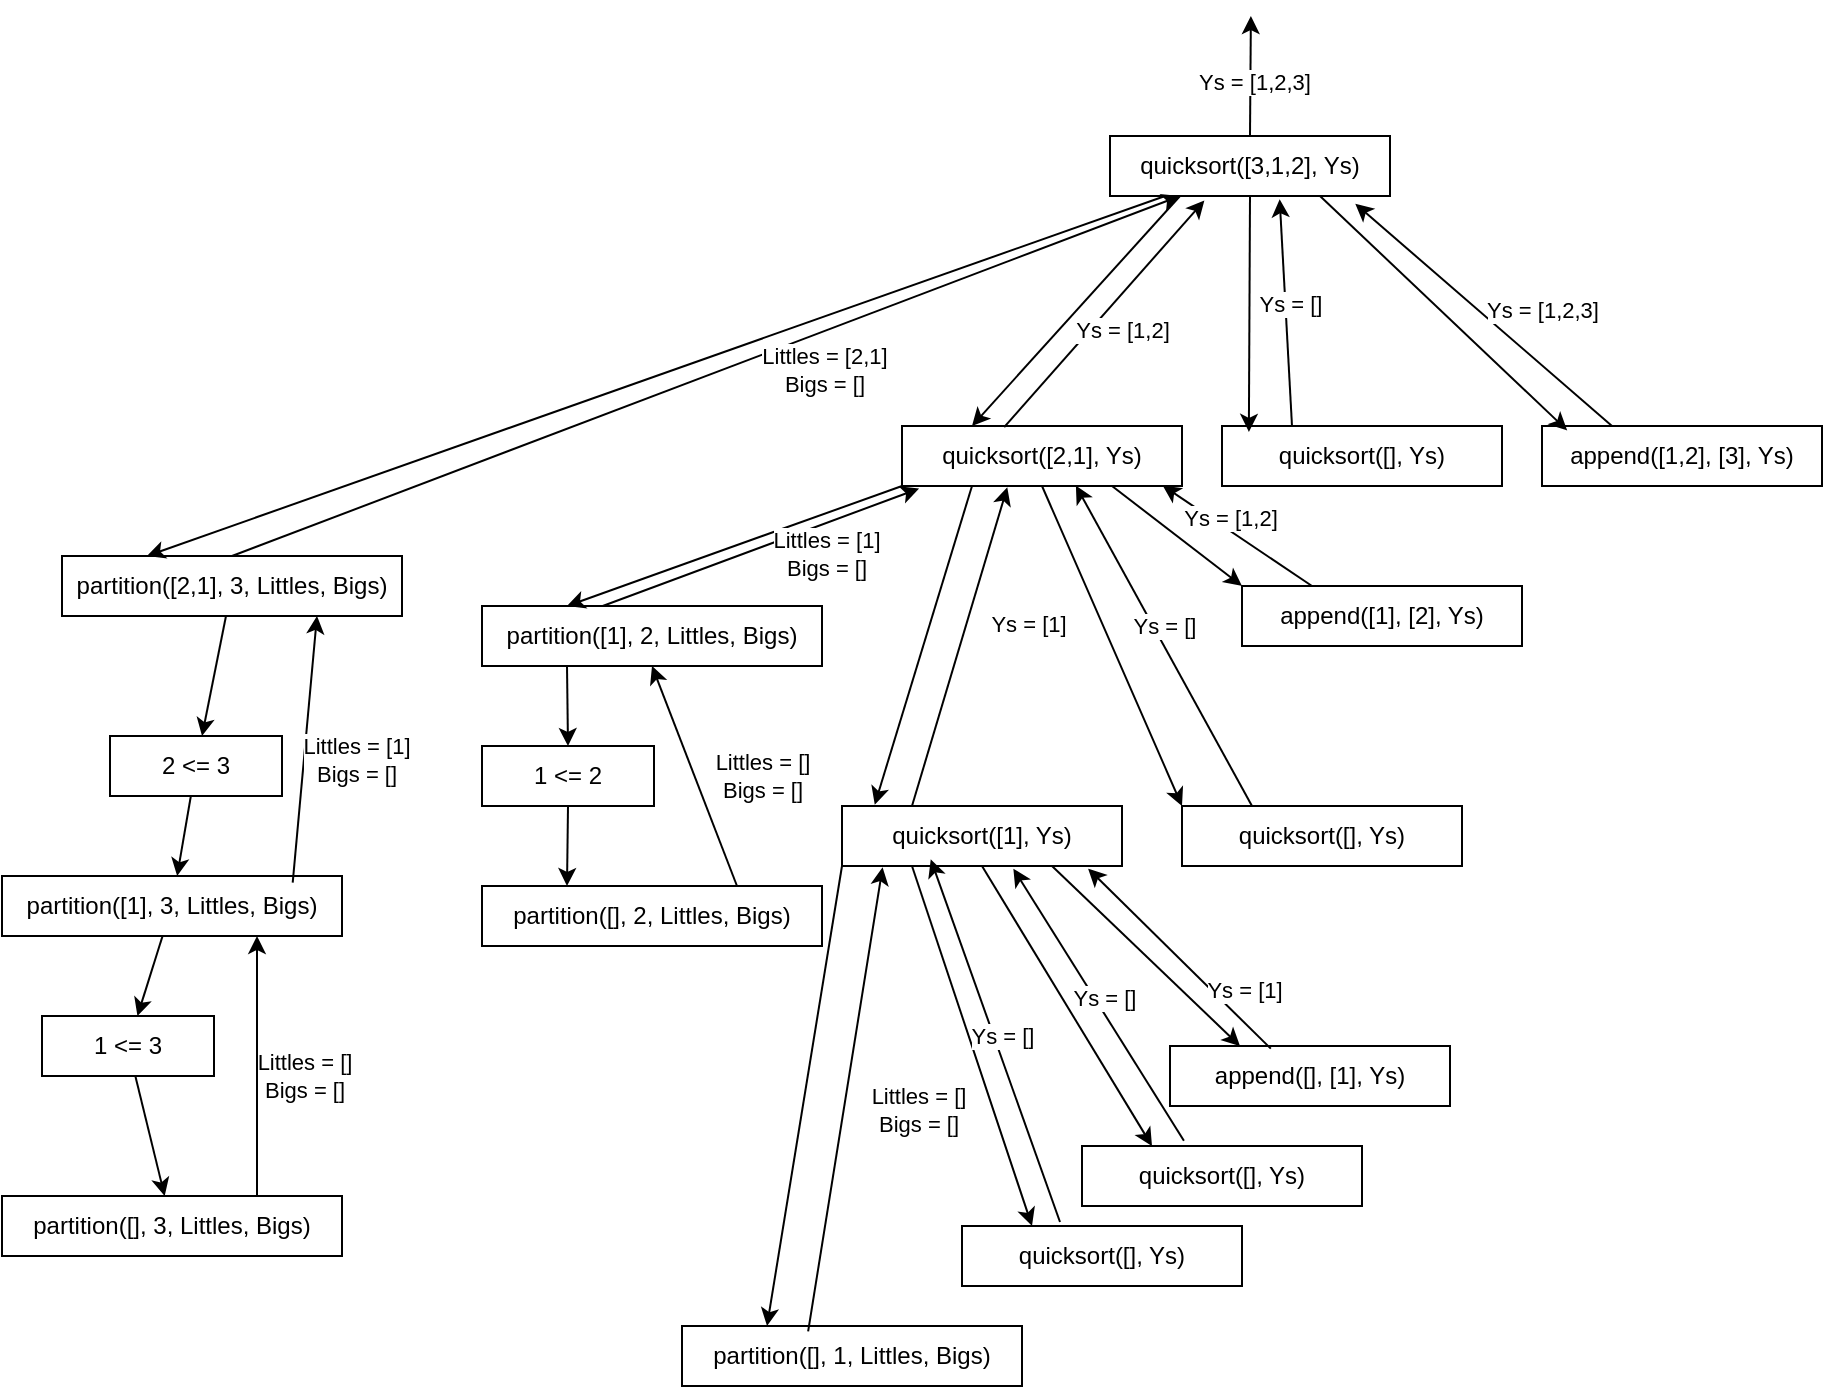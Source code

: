 <mxfile version="25.0.2">
  <diagram name="Страница — 1" id="icP3bFFncq4-kZFxCMhA">
    <mxGraphModel dx="1530" dy="568" grid="1" gridSize="10" guides="1" tooltips="1" connect="1" arrows="1" fold="1" page="1" pageScale="1" pageWidth="827" pageHeight="1169" math="0" shadow="0">
      <root>
        <mxCell id="0" />
        <mxCell id="1" parent="0" />
        <mxCell id="pPHuiZjJPR0p-3PpB9Uw-5" style="rounded=0;orthogonalLoop=1;jettySize=auto;html=1;entryX=0.25;entryY=0;entryDx=0;entryDy=0;" edge="1" parent="1" source="pPHuiZjJPR0p-3PpB9Uw-1" target="pPHuiZjJPR0p-3PpB9Uw-2">
          <mxGeometry relative="1" as="geometry" />
        </mxCell>
        <mxCell id="pPHuiZjJPR0p-3PpB9Uw-22" style="edgeStyle=none;shape=connector;rounded=0;orthogonalLoop=1;jettySize=auto;html=1;exitX=0.25;exitY=1;exitDx=0;exitDy=0;entryX=0.25;entryY=0;entryDx=0;entryDy=0;strokeColor=default;align=center;verticalAlign=middle;fontFamily=Helvetica;fontSize=11;fontColor=default;labelBackgroundColor=default;endArrow=classic;" edge="1" parent="1" source="pPHuiZjJPR0p-3PpB9Uw-1" target="pPHuiZjJPR0p-3PpB9Uw-21">
          <mxGeometry relative="1" as="geometry" />
        </mxCell>
        <mxCell id="pPHuiZjJPR0p-3PpB9Uw-74" style="edgeStyle=none;shape=connector;rounded=0;orthogonalLoop=1;jettySize=auto;html=1;exitX=0.5;exitY=0;exitDx=0;exitDy=0;strokeColor=default;align=center;verticalAlign=middle;fontFamily=Helvetica;fontSize=11;fontColor=default;labelBackgroundColor=default;endArrow=classic;" edge="1" parent="1" source="pPHuiZjJPR0p-3PpB9Uw-1">
          <mxGeometry relative="1" as="geometry">
            <mxPoint x="344.444" y="40" as="targetPoint" />
          </mxGeometry>
        </mxCell>
        <mxCell id="pPHuiZjJPR0p-3PpB9Uw-75" value="Ys = [1,2,3]" style="edgeLabel;html=1;align=center;verticalAlign=middle;resizable=0;points=[];fontFamily=Helvetica;fontSize=11;fontColor=default;labelBackgroundColor=default;" vertex="1" connectable="0" parent="pPHuiZjJPR0p-3PpB9Uw-74">
          <mxGeometry x="-0.079" y="-2" relative="1" as="geometry">
            <mxPoint as="offset" />
          </mxGeometry>
        </mxCell>
        <mxCell id="pPHuiZjJPR0p-3PpB9Uw-1" value="quicksort([3,1,2], Ys)" style="rounded=0;whiteSpace=wrap;html=1;fillColor=none;" vertex="1" parent="1">
          <mxGeometry x="274" y="100" width="140" height="30" as="geometry" />
        </mxCell>
        <mxCell id="pPHuiZjJPR0p-3PpB9Uw-7" style="edgeStyle=none;shape=connector;rounded=0;orthogonalLoop=1;jettySize=auto;html=1;strokeColor=default;align=center;verticalAlign=middle;fontFamily=Helvetica;fontSize=11;fontColor=default;labelBackgroundColor=default;endArrow=classic;" edge="1" parent="1" source="pPHuiZjJPR0p-3PpB9Uw-2" target="pPHuiZjJPR0p-3PpB9Uw-6">
          <mxGeometry relative="1" as="geometry" />
        </mxCell>
        <mxCell id="pPHuiZjJPR0p-3PpB9Uw-2" value="partition([2,1], 3, Littles, Bigs)" style="rounded=0;whiteSpace=wrap;html=1;fillColor=none;" vertex="1" parent="1">
          <mxGeometry x="-250" y="310" width="170" height="30" as="geometry" />
        </mxCell>
        <mxCell id="pPHuiZjJPR0p-3PpB9Uw-9" style="edgeStyle=none;shape=connector;rounded=0;orthogonalLoop=1;jettySize=auto;html=1;strokeColor=default;align=center;verticalAlign=middle;fontFamily=Helvetica;fontSize=11;fontColor=default;labelBackgroundColor=default;endArrow=classic;" edge="1" parent="1" source="pPHuiZjJPR0p-3PpB9Uw-6" target="pPHuiZjJPR0p-3PpB9Uw-8">
          <mxGeometry relative="1" as="geometry" />
        </mxCell>
        <mxCell id="pPHuiZjJPR0p-3PpB9Uw-6" value="2 &amp;lt;= 3" style="rounded=0;whiteSpace=wrap;html=1;fillColor=none;" vertex="1" parent="1">
          <mxGeometry x="-226" y="400" width="86" height="30" as="geometry" />
        </mxCell>
        <mxCell id="pPHuiZjJPR0p-3PpB9Uw-11" style="edgeStyle=none;shape=connector;rounded=0;orthogonalLoop=1;jettySize=auto;html=1;strokeColor=default;align=center;verticalAlign=middle;fontFamily=Helvetica;fontSize=11;fontColor=default;labelBackgroundColor=default;endArrow=classic;" edge="1" parent="1" source="pPHuiZjJPR0p-3PpB9Uw-8" target="pPHuiZjJPR0p-3PpB9Uw-10">
          <mxGeometry relative="1" as="geometry" />
        </mxCell>
        <mxCell id="pPHuiZjJPR0p-3PpB9Uw-8" value="partition([1], 3, Littles, Bigs)" style="rounded=0;whiteSpace=wrap;html=1;fillColor=none;" vertex="1" parent="1">
          <mxGeometry x="-280" y="470" width="170" height="30" as="geometry" />
        </mxCell>
        <mxCell id="pPHuiZjJPR0p-3PpB9Uw-13" style="edgeStyle=none;shape=connector;rounded=0;orthogonalLoop=1;jettySize=auto;html=1;strokeColor=default;align=center;verticalAlign=middle;fontFamily=Helvetica;fontSize=11;fontColor=default;labelBackgroundColor=default;endArrow=classic;" edge="1" parent="1" source="pPHuiZjJPR0p-3PpB9Uw-10" target="pPHuiZjJPR0p-3PpB9Uw-12">
          <mxGeometry relative="1" as="geometry" />
        </mxCell>
        <mxCell id="pPHuiZjJPR0p-3PpB9Uw-10" value="1 &amp;lt;= 3" style="rounded=0;whiteSpace=wrap;html=1;fillColor=none;" vertex="1" parent="1">
          <mxGeometry x="-260" y="540" width="86" height="30" as="geometry" />
        </mxCell>
        <mxCell id="pPHuiZjJPR0p-3PpB9Uw-14" style="edgeStyle=none;shape=connector;rounded=0;orthogonalLoop=1;jettySize=auto;html=1;entryX=0.75;entryY=1;entryDx=0;entryDy=0;strokeColor=default;align=center;verticalAlign=middle;fontFamily=Helvetica;fontSize=11;fontColor=default;labelBackgroundColor=default;endArrow=classic;exitX=0.75;exitY=0;exitDx=0;exitDy=0;" edge="1" parent="1" source="pPHuiZjJPR0p-3PpB9Uw-12" target="pPHuiZjJPR0p-3PpB9Uw-8">
          <mxGeometry relative="1" as="geometry" />
        </mxCell>
        <mxCell id="pPHuiZjJPR0p-3PpB9Uw-15" value="Littles = []&lt;br&gt;Bigs = []" style="edgeLabel;html=1;align=center;verticalAlign=middle;resizable=0;points=[];fontFamily=Helvetica;fontSize=11;fontColor=default;labelBackgroundColor=default;" vertex="1" connectable="0" parent="pPHuiZjJPR0p-3PpB9Uw-14">
          <mxGeometry x="0.339" y="-1" relative="1" as="geometry">
            <mxPoint x="22" y="27" as="offset" />
          </mxGeometry>
        </mxCell>
        <mxCell id="pPHuiZjJPR0p-3PpB9Uw-12" value="partition([], 3, Littles, Bigs)" style="rounded=0;whiteSpace=wrap;html=1;fillColor=none;" vertex="1" parent="1">
          <mxGeometry x="-280" y="630" width="170" height="30" as="geometry" />
        </mxCell>
        <mxCell id="pPHuiZjJPR0p-3PpB9Uw-16" style="edgeStyle=none;shape=connector;rounded=0;orthogonalLoop=1;jettySize=auto;html=1;entryX=0.75;entryY=1;entryDx=0;entryDy=0;strokeColor=default;align=center;verticalAlign=middle;fontFamily=Helvetica;fontSize=11;fontColor=default;labelBackgroundColor=default;endArrow=classic;exitX=0.855;exitY=0.111;exitDx=0;exitDy=0;exitPerimeter=0;" edge="1" parent="1" source="pPHuiZjJPR0p-3PpB9Uw-8" target="pPHuiZjJPR0p-3PpB9Uw-2">
          <mxGeometry relative="1" as="geometry">
            <mxPoint x="-142" y="640" as="sourcePoint" />
            <mxPoint x="-142" y="510" as="targetPoint" />
          </mxGeometry>
        </mxCell>
        <mxCell id="pPHuiZjJPR0p-3PpB9Uw-17" value="Littles = [1]&lt;br&gt;Bigs = []" style="edgeLabel;html=1;align=center;verticalAlign=middle;resizable=0;points=[];fontFamily=Helvetica;fontSize=11;fontColor=default;labelBackgroundColor=default;" vertex="1" connectable="0" parent="pPHuiZjJPR0p-3PpB9Uw-16">
          <mxGeometry x="0.339" y="-1" relative="1" as="geometry">
            <mxPoint x="22" y="27" as="offset" />
          </mxGeometry>
        </mxCell>
        <mxCell id="pPHuiZjJPR0p-3PpB9Uw-19" style="edgeStyle=none;shape=connector;rounded=0;orthogonalLoop=1;jettySize=auto;html=1;entryX=0.25;entryY=1;entryDx=0;entryDy=0;strokeColor=default;align=center;verticalAlign=middle;fontFamily=Helvetica;fontSize=11;fontColor=default;labelBackgroundColor=default;endArrow=classic;exitX=0.5;exitY=0;exitDx=0;exitDy=0;" edge="1" parent="1" source="pPHuiZjJPR0p-3PpB9Uw-2" target="pPHuiZjJPR0p-3PpB9Uw-1">
          <mxGeometry relative="1" as="geometry">
            <mxPoint x="255" y="373" as="sourcePoint" />
            <mxPoint x="268" y="240" as="targetPoint" />
          </mxGeometry>
        </mxCell>
        <mxCell id="pPHuiZjJPR0p-3PpB9Uw-20" value="Littles = [2,1]&lt;br&gt;Bigs = []" style="edgeLabel;html=1;align=center;verticalAlign=middle;resizable=0;points=[];fontFamily=Helvetica;fontSize=11;fontColor=default;labelBackgroundColor=default;" vertex="1" connectable="0" parent="pPHuiZjJPR0p-3PpB9Uw-19">
          <mxGeometry x="0.339" y="-1" relative="1" as="geometry">
            <mxPoint x="-22" y="26" as="offset" />
          </mxGeometry>
        </mxCell>
        <mxCell id="pPHuiZjJPR0p-3PpB9Uw-24" style="edgeStyle=none;shape=connector;rounded=0;orthogonalLoop=1;jettySize=auto;html=1;exitX=0;exitY=1;exitDx=0;exitDy=0;entryX=0.25;entryY=0;entryDx=0;entryDy=0;strokeColor=default;align=center;verticalAlign=middle;fontFamily=Helvetica;fontSize=11;fontColor=default;labelBackgroundColor=default;endArrow=classic;" edge="1" parent="1" source="pPHuiZjJPR0p-3PpB9Uw-21" target="pPHuiZjJPR0p-3PpB9Uw-23">
          <mxGeometry relative="1" as="geometry" />
        </mxCell>
        <mxCell id="pPHuiZjJPR0p-3PpB9Uw-57" style="edgeStyle=none;shape=connector;rounded=0;orthogonalLoop=1;jettySize=auto;html=1;exitX=0.5;exitY=1;exitDx=0;exitDy=0;entryX=0;entryY=0;entryDx=0;entryDy=0;strokeColor=default;align=center;verticalAlign=middle;fontFamily=Helvetica;fontSize=11;fontColor=default;labelBackgroundColor=default;endArrow=classic;" edge="1" parent="1" source="pPHuiZjJPR0p-3PpB9Uw-21" target="pPHuiZjJPR0p-3PpB9Uw-56">
          <mxGeometry relative="1" as="geometry" />
        </mxCell>
        <mxCell id="pPHuiZjJPR0p-3PpB9Uw-61" style="edgeStyle=none;shape=connector;rounded=0;orthogonalLoop=1;jettySize=auto;html=1;exitX=0.75;exitY=1;exitDx=0;exitDy=0;entryX=0;entryY=0;entryDx=0;entryDy=0;strokeColor=default;align=center;verticalAlign=middle;fontFamily=Helvetica;fontSize=11;fontColor=default;labelBackgroundColor=default;endArrow=classic;" edge="1" parent="1" source="pPHuiZjJPR0p-3PpB9Uw-21" target="pPHuiZjJPR0p-3PpB9Uw-60">
          <mxGeometry relative="1" as="geometry" />
        </mxCell>
        <mxCell id="pPHuiZjJPR0p-3PpB9Uw-21" value="quicksort([2,1], Ys)" style="rounded=0;whiteSpace=wrap;html=1;fillColor=none;" vertex="1" parent="1">
          <mxGeometry x="170" y="245" width="140" height="30" as="geometry" />
        </mxCell>
        <mxCell id="pPHuiZjJPR0p-3PpB9Uw-26" style="edgeStyle=none;shape=connector;rounded=0;orthogonalLoop=1;jettySize=auto;html=1;exitX=0.25;exitY=1;exitDx=0;exitDy=0;entryX=0.5;entryY=0;entryDx=0;entryDy=0;strokeColor=default;align=center;verticalAlign=middle;fontFamily=Helvetica;fontSize=11;fontColor=default;labelBackgroundColor=default;endArrow=classic;" edge="1" parent="1" source="pPHuiZjJPR0p-3PpB9Uw-23" target="pPHuiZjJPR0p-3PpB9Uw-25">
          <mxGeometry relative="1" as="geometry" />
        </mxCell>
        <mxCell id="pPHuiZjJPR0p-3PpB9Uw-23" value="partition([1], 2, Littles, Bigs)" style="rounded=0;whiteSpace=wrap;html=1;fillColor=none;" vertex="1" parent="1">
          <mxGeometry x="-40" y="335" width="170" height="30" as="geometry" />
        </mxCell>
        <mxCell id="pPHuiZjJPR0p-3PpB9Uw-28" style="edgeStyle=none;shape=connector;rounded=0;orthogonalLoop=1;jettySize=auto;html=1;exitX=0.5;exitY=1;exitDx=0;exitDy=0;entryX=0.25;entryY=0;entryDx=0;entryDy=0;strokeColor=default;align=center;verticalAlign=middle;fontFamily=Helvetica;fontSize=11;fontColor=default;labelBackgroundColor=default;endArrow=classic;" edge="1" parent="1" source="pPHuiZjJPR0p-3PpB9Uw-25" target="pPHuiZjJPR0p-3PpB9Uw-27">
          <mxGeometry relative="1" as="geometry" />
        </mxCell>
        <mxCell id="pPHuiZjJPR0p-3PpB9Uw-25" value="1 &amp;lt;= 2" style="rounded=0;whiteSpace=wrap;html=1;fillColor=none;" vertex="1" parent="1">
          <mxGeometry x="-40" y="405" width="86" height="30" as="geometry" />
        </mxCell>
        <mxCell id="pPHuiZjJPR0p-3PpB9Uw-30" style="edgeStyle=none;shape=connector;rounded=0;orthogonalLoop=1;jettySize=auto;html=1;exitX=0.75;exitY=0;exitDx=0;exitDy=0;entryX=0.5;entryY=1;entryDx=0;entryDy=0;strokeColor=default;align=center;verticalAlign=middle;fontFamily=Helvetica;fontSize=11;fontColor=default;labelBackgroundColor=default;endArrow=classic;" edge="1" parent="1" source="pPHuiZjJPR0p-3PpB9Uw-27" target="pPHuiZjJPR0p-3PpB9Uw-23">
          <mxGeometry relative="1" as="geometry" />
        </mxCell>
        <mxCell id="pPHuiZjJPR0p-3PpB9Uw-31" value="Littles = []&lt;br&gt;Bigs = []" style="edgeLabel;html=1;align=center;verticalAlign=middle;resizable=0;points=[];fontFamily=Helvetica;fontSize=11;fontColor=default;labelBackgroundColor=default;" vertex="1" connectable="0" parent="pPHuiZjJPR0p-3PpB9Uw-30">
          <mxGeometry x="-0.002" y="-2" relative="1" as="geometry">
            <mxPoint x="32" y="1" as="offset" />
          </mxGeometry>
        </mxCell>
        <mxCell id="pPHuiZjJPR0p-3PpB9Uw-27" value="partition([], 2, Littles, Bigs)" style="rounded=0;whiteSpace=wrap;html=1;fillColor=none;" vertex="1" parent="1">
          <mxGeometry x="-40" y="475" width="170" height="30" as="geometry" />
        </mxCell>
        <mxCell id="pPHuiZjJPR0p-3PpB9Uw-32" style="edgeStyle=none;shape=connector;rounded=0;orthogonalLoop=1;jettySize=auto;html=1;exitX=0.355;exitY=0;exitDx=0;exitDy=0;entryX=0.061;entryY=1.042;entryDx=0;entryDy=0;strokeColor=default;align=center;verticalAlign=middle;fontFamily=Helvetica;fontSize=11;fontColor=default;labelBackgroundColor=default;endArrow=classic;entryPerimeter=0;exitPerimeter=0;" edge="1" parent="1" source="pPHuiZjJPR0p-3PpB9Uw-23" target="pPHuiZjJPR0p-3PpB9Uw-21">
          <mxGeometry relative="1" as="geometry">
            <mxPoint x="328" y="435" as="sourcePoint" />
            <mxPoint x="285" y="325" as="targetPoint" />
          </mxGeometry>
        </mxCell>
        <mxCell id="pPHuiZjJPR0p-3PpB9Uw-33" value="Littles = [1]&lt;br&gt;Bigs = []" style="edgeLabel;html=1;align=center;verticalAlign=middle;resizable=0;points=[];fontFamily=Helvetica;fontSize=11;fontColor=default;labelBackgroundColor=default;" vertex="1" connectable="0" parent="pPHuiZjJPR0p-3PpB9Uw-32">
          <mxGeometry x="-0.002" y="-2" relative="1" as="geometry">
            <mxPoint x="32" y="1" as="offset" />
          </mxGeometry>
        </mxCell>
        <mxCell id="pPHuiZjJPR0p-3PpB9Uw-37" style="edgeStyle=none;shape=connector;rounded=0;orthogonalLoop=1;jettySize=auto;html=1;exitX=0;exitY=1;exitDx=0;exitDy=0;entryX=0.25;entryY=0;entryDx=0;entryDy=0;strokeColor=default;align=center;verticalAlign=middle;fontFamily=Helvetica;fontSize=11;fontColor=default;labelBackgroundColor=default;endArrow=classic;" edge="1" parent="1" source="pPHuiZjJPR0p-3PpB9Uw-34" target="pPHuiZjJPR0p-3PpB9Uw-36">
          <mxGeometry relative="1" as="geometry" />
        </mxCell>
        <mxCell id="pPHuiZjJPR0p-3PpB9Uw-41" style="edgeStyle=none;shape=connector;rounded=0;orthogonalLoop=1;jettySize=auto;html=1;exitX=0.25;exitY=1;exitDx=0;exitDy=0;entryX=0.25;entryY=0;entryDx=0;entryDy=0;strokeColor=default;align=center;verticalAlign=middle;fontFamily=Helvetica;fontSize=11;fontColor=default;labelBackgroundColor=default;endArrow=classic;" edge="1" parent="1" source="pPHuiZjJPR0p-3PpB9Uw-34" target="pPHuiZjJPR0p-3PpB9Uw-40">
          <mxGeometry relative="1" as="geometry" />
        </mxCell>
        <mxCell id="pPHuiZjJPR0p-3PpB9Uw-47" style="edgeStyle=none;shape=connector;rounded=0;orthogonalLoop=1;jettySize=auto;html=1;exitX=0.5;exitY=1;exitDx=0;exitDy=0;entryX=0.25;entryY=0;entryDx=0;entryDy=0;strokeColor=default;align=center;verticalAlign=middle;fontFamily=Helvetica;fontSize=11;fontColor=default;labelBackgroundColor=default;endArrow=classic;" edge="1" parent="1" source="pPHuiZjJPR0p-3PpB9Uw-34" target="pPHuiZjJPR0p-3PpB9Uw-46">
          <mxGeometry relative="1" as="geometry" />
        </mxCell>
        <mxCell id="pPHuiZjJPR0p-3PpB9Uw-51" style="edgeStyle=none;shape=connector;rounded=0;orthogonalLoop=1;jettySize=auto;html=1;exitX=0.75;exitY=1;exitDx=0;exitDy=0;entryX=0.25;entryY=0;entryDx=0;entryDy=0;strokeColor=default;align=center;verticalAlign=middle;fontFamily=Helvetica;fontSize=11;fontColor=default;labelBackgroundColor=default;endArrow=classic;" edge="1" parent="1" source="pPHuiZjJPR0p-3PpB9Uw-34" target="pPHuiZjJPR0p-3PpB9Uw-50">
          <mxGeometry relative="1" as="geometry" />
        </mxCell>
        <mxCell id="pPHuiZjJPR0p-3PpB9Uw-54" style="edgeStyle=none;shape=connector;rounded=0;orthogonalLoop=1;jettySize=auto;html=1;exitX=0.25;exitY=0;exitDx=0;exitDy=0;entryX=0.376;entryY=1.022;entryDx=0;entryDy=0;strokeColor=default;align=center;verticalAlign=middle;fontFamily=Helvetica;fontSize=11;fontColor=default;labelBackgroundColor=default;endArrow=classic;entryPerimeter=0;" edge="1" parent="1" source="pPHuiZjJPR0p-3PpB9Uw-34" target="pPHuiZjJPR0p-3PpB9Uw-21">
          <mxGeometry relative="1" as="geometry" />
        </mxCell>
        <mxCell id="pPHuiZjJPR0p-3PpB9Uw-55" value="Ys = [1]" style="edgeLabel;html=1;align=center;verticalAlign=middle;resizable=0;points=[];fontFamily=Helvetica;fontSize=11;fontColor=default;labelBackgroundColor=default;" vertex="1" connectable="0" parent="pPHuiZjJPR0p-3PpB9Uw-54">
          <mxGeometry x="0.148" relative="1" as="geometry">
            <mxPoint x="30" as="offset" />
          </mxGeometry>
        </mxCell>
        <mxCell id="pPHuiZjJPR0p-3PpB9Uw-34" value="quicksort([1], Ys)" style="rounded=0;whiteSpace=wrap;html=1;fillColor=none;" vertex="1" parent="1">
          <mxGeometry x="140" y="435" width="140" height="30" as="geometry" />
        </mxCell>
        <mxCell id="pPHuiZjJPR0p-3PpB9Uw-35" style="edgeStyle=none;shape=connector;rounded=0;orthogonalLoop=1;jettySize=auto;html=1;exitX=0.25;exitY=1;exitDx=0;exitDy=0;entryX=0.117;entryY=-0.022;entryDx=0;entryDy=0;entryPerimeter=0;strokeColor=default;align=center;verticalAlign=middle;fontFamily=Helvetica;fontSize=11;fontColor=default;labelBackgroundColor=default;endArrow=classic;" edge="1" parent="1" source="pPHuiZjJPR0p-3PpB9Uw-21" target="pPHuiZjJPR0p-3PpB9Uw-34">
          <mxGeometry relative="1" as="geometry" />
        </mxCell>
        <mxCell id="pPHuiZjJPR0p-3PpB9Uw-38" style="edgeStyle=none;shape=connector;rounded=0;orthogonalLoop=1;jettySize=auto;html=1;exitX=0.371;exitY=0.089;exitDx=0;exitDy=0;entryX=0.145;entryY=1.022;entryDx=0;entryDy=0;strokeColor=default;align=center;verticalAlign=middle;fontFamily=Helvetica;fontSize=11;fontColor=default;labelBackgroundColor=default;endArrow=classic;entryPerimeter=0;exitPerimeter=0;" edge="1" parent="1" source="pPHuiZjJPR0p-3PpB9Uw-36" target="pPHuiZjJPR0p-3PpB9Uw-34">
          <mxGeometry relative="1" as="geometry" />
        </mxCell>
        <mxCell id="pPHuiZjJPR0p-3PpB9Uw-39" value="Littles = []&lt;br&gt;Bigs = []" style="edgeLabel;html=1;align=center;verticalAlign=middle;resizable=0;points=[];fontFamily=Helvetica;fontSize=11;fontColor=default;labelBackgroundColor=default;" vertex="1" connectable="0" parent="pPHuiZjJPR0p-3PpB9Uw-38">
          <mxGeometry x="-0.041" relative="1" as="geometry">
            <mxPoint x="37" as="offset" />
          </mxGeometry>
        </mxCell>
        <mxCell id="pPHuiZjJPR0p-3PpB9Uw-36" value="partition([], 1, Littles, Bigs)" style="rounded=0;whiteSpace=wrap;html=1;fillColor=none;" vertex="1" parent="1">
          <mxGeometry x="60" y="695" width="170" height="30" as="geometry" />
        </mxCell>
        <mxCell id="pPHuiZjJPR0p-3PpB9Uw-44" style="edgeStyle=none;shape=connector;rounded=0;orthogonalLoop=1;jettySize=auto;html=1;exitX=0.35;exitY=-0.067;exitDx=0;exitDy=0;entryX=0.317;entryY=0.889;entryDx=0;entryDy=0;strokeColor=default;align=center;verticalAlign=middle;fontFamily=Helvetica;fontSize=11;fontColor=default;labelBackgroundColor=default;endArrow=classic;entryPerimeter=0;exitPerimeter=0;" edge="1" parent="1" source="pPHuiZjJPR0p-3PpB9Uw-40" target="pPHuiZjJPR0p-3PpB9Uw-34">
          <mxGeometry relative="1" as="geometry" />
        </mxCell>
        <mxCell id="pPHuiZjJPR0p-3PpB9Uw-45" value="Ys = []" style="edgeLabel;html=1;align=center;verticalAlign=middle;resizable=0;points=[];fontFamily=Helvetica;fontSize=11;fontColor=default;labelBackgroundColor=default;" vertex="1" connectable="0" parent="pPHuiZjJPR0p-3PpB9Uw-44">
          <mxGeometry x="0.016" y="-4" relative="1" as="geometry">
            <mxPoint as="offset" />
          </mxGeometry>
        </mxCell>
        <mxCell id="pPHuiZjJPR0p-3PpB9Uw-40" value="quicksort([], Ys)" style="rounded=0;whiteSpace=wrap;html=1;fillColor=none;" vertex="1" parent="1">
          <mxGeometry x="200" y="645" width="140" height="30" as="geometry" />
        </mxCell>
        <mxCell id="pPHuiZjJPR0p-3PpB9Uw-46" value="quicksort([], Ys)" style="rounded=0;whiteSpace=wrap;html=1;fillColor=none;" vertex="1" parent="1">
          <mxGeometry x="260" y="605" width="140" height="30" as="geometry" />
        </mxCell>
        <mxCell id="pPHuiZjJPR0p-3PpB9Uw-48" style="edgeStyle=none;shape=connector;rounded=0;orthogonalLoop=1;jettySize=auto;html=1;exitX=0.364;exitY=-0.089;exitDx=0;exitDy=0;entryX=0.612;entryY=1.044;entryDx=0;entryDy=0;strokeColor=default;align=center;verticalAlign=middle;fontFamily=Helvetica;fontSize=11;fontColor=default;labelBackgroundColor=default;endArrow=classic;entryPerimeter=0;exitPerimeter=0;" edge="1" parent="1" source="pPHuiZjJPR0p-3PpB9Uw-46" target="pPHuiZjJPR0p-3PpB9Uw-34">
          <mxGeometry relative="1" as="geometry">
            <mxPoint x="525" y="523" as="sourcePoint" />
            <mxPoint x="550" y="326" as="targetPoint" />
          </mxGeometry>
        </mxCell>
        <mxCell id="pPHuiZjJPR0p-3PpB9Uw-49" value="Ys = []" style="edgeLabel;html=1;align=center;verticalAlign=middle;resizable=0;points=[];fontFamily=Helvetica;fontSize=11;fontColor=default;labelBackgroundColor=default;" vertex="1" connectable="0" parent="pPHuiZjJPR0p-3PpB9Uw-48">
          <mxGeometry x="0.016" y="-4" relative="1" as="geometry">
            <mxPoint as="offset" />
          </mxGeometry>
        </mxCell>
        <mxCell id="pPHuiZjJPR0p-3PpB9Uw-50" value="append([], [1], Ys)" style="rounded=0;whiteSpace=wrap;html=1;fillColor=none;" vertex="1" parent="1">
          <mxGeometry x="304" y="555" width="140" height="30" as="geometry" />
        </mxCell>
        <mxCell id="pPHuiZjJPR0p-3PpB9Uw-52" style="edgeStyle=none;shape=connector;rounded=0;orthogonalLoop=1;jettySize=auto;html=1;exitX=0.36;exitY=0.044;exitDx=0;exitDy=0;entryX=0.879;entryY=1.044;entryDx=0;entryDy=0;entryPerimeter=0;strokeColor=default;align=center;verticalAlign=middle;fontFamily=Helvetica;fontSize=11;fontColor=default;labelBackgroundColor=default;endArrow=classic;exitPerimeter=0;" edge="1" parent="1" source="pPHuiZjJPR0p-3PpB9Uw-50" target="pPHuiZjJPR0p-3PpB9Uw-34">
          <mxGeometry relative="1" as="geometry" />
        </mxCell>
        <mxCell id="pPHuiZjJPR0p-3PpB9Uw-53" value="Ys = [1]" style="edgeLabel;html=1;align=center;verticalAlign=middle;resizable=0;points=[];fontFamily=Helvetica;fontSize=11;fontColor=default;labelBackgroundColor=default;" vertex="1" connectable="0" parent="pPHuiZjJPR0p-3PpB9Uw-52">
          <mxGeometry x="0.142" relative="1" as="geometry">
            <mxPoint x="38" y="22" as="offset" />
          </mxGeometry>
        </mxCell>
        <mxCell id="pPHuiZjJPR0p-3PpB9Uw-56" value="quicksort([], Ys)" style="rounded=0;whiteSpace=wrap;html=1;fillColor=none;" vertex="1" parent="1">
          <mxGeometry x="310" y="435" width="140" height="30" as="geometry" />
        </mxCell>
        <mxCell id="pPHuiZjJPR0p-3PpB9Uw-58" style="edgeStyle=none;shape=connector;rounded=0;orthogonalLoop=1;jettySize=auto;html=1;exitX=0.25;exitY=0;exitDx=0;exitDy=0;entryX=0.621;entryY=0.992;entryDx=0;entryDy=0;entryPerimeter=0;strokeColor=default;align=center;verticalAlign=middle;fontFamily=Helvetica;fontSize=11;fontColor=default;labelBackgroundColor=default;endArrow=classic;" edge="1" parent="1" source="pPHuiZjJPR0p-3PpB9Uw-56" target="pPHuiZjJPR0p-3PpB9Uw-21">
          <mxGeometry relative="1" as="geometry" />
        </mxCell>
        <mxCell id="pPHuiZjJPR0p-3PpB9Uw-59" value="Ys = []" style="edgeLabel;html=1;align=center;verticalAlign=middle;resizable=0;points=[];fontFamily=Helvetica;fontSize=11;fontColor=default;labelBackgroundColor=default;" vertex="1" connectable="0" parent="pPHuiZjJPR0p-3PpB9Uw-58">
          <mxGeometry x="0.095" y="-5" relative="1" as="geometry">
            <mxPoint as="offset" />
          </mxGeometry>
        </mxCell>
        <mxCell id="pPHuiZjJPR0p-3PpB9Uw-60" value="append([1], [2], Ys)" style="rounded=0;whiteSpace=wrap;html=1;fillColor=none;" vertex="1" parent="1">
          <mxGeometry x="340" y="325" width="140" height="30" as="geometry" />
        </mxCell>
        <mxCell id="pPHuiZjJPR0p-3PpB9Uw-62" style="edgeStyle=none;shape=connector;rounded=0;orthogonalLoop=1;jettySize=auto;html=1;exitX=0.25;exitY=0;exitDx=0;exitDy=0;entryX=0.931;entryY=0.992;entryDx=0;entryDy=0;entryPerimeter=0;strokeColor=default;align=center;verticalAlign=middle;fontFamily=Helvetica;fontSize=11;fontColor=default;labelBackgroundColor=default;endArrow=classic;" edge="1" parent="1" source="pPHuiZjJPR0p-3PpB9Uw-60" target="pPHuiZjJPR0p-3PpB9Uw-21">
          <mxGeometry relative="1" as="geometry" />
        </mxCell>
        <mxCell id="pPHuiZjJPR0p-3PpB9Uw-63" value="Ys = [1,2]" style="edgeLabel;html=1;align=center;verticalAlign=middle;resizable=0;points=[];fontFamily=Helvetica;fontSize=11;fontColor=default;labelBackgroundColor=default;" vertex="1" connectable="0" parent="pPHuiZjJPR0p-3PpB9Uw-62">
          <mxGeometry x="0.174" y="-4" relative="1" as="geometry">
            <mxPoint y="-1" as="offset" />
          </mxGeometry>
        </mxCell>
        <mxCell id="pPHuiZjJPR0p-3PpB9Uw-64" style="edgeStyle=none;shape=connector;rounded=0;orthogonalLoop=1;jettySize=auto;html=1;exitX=0.365;exitY=0.019;exitDx=0;exitDy=0;entryX=0.337;entryY=1.075;entryDx=0;entryDy=0;entryPerimeter=0;strokeColor=default;align=center;verticalAlign=middle;fontFamily=Helvetica;fontSize=11;fontColor=default;labelBackgroundColor=default;endArrow=classic;exitPerimeter=0;" edge="1" parent="1" source="pPHuiZjJPR0p-3PpB9Uw-21" target="pPHuiZjJPR0p-3PpB9Uw-1">
          <mxGeometry relative="1" as="geometry" />
        </mxCell>
        <mxCell id="pPHuiZjJPR0p-3PpB9Uw-65" value="Ys = [1,2]" style="edgeLabel;html=1;align=center;verticalAlign=middle;resizable=0;points=[];fontFamily=Helvetica;fontSize=11;fontColor=default;labelBackgroundColor=default;" vertex="1" connectable="0" parent="pPHuiZjJPR0p-3PpB9Uw-64">
          <mxGeometry x="-0.035" y="2" relative="1" as="geometry">
            <mxPoint x="12" y="7" as="offset" />
          </mxGeometry>
        </mxCell>
        <mxCell id="pPHuiZjJPR0p-3PpB9Uw-66" value="quicksort([], Ys)" style="rounded=0;whiteSpace=wrap;html=1;fillColor=none;" vertex="1" parent="1">
          <mxGeometry x="330" y="245" width="140" height="30" as="geometry" />
        </mxCell>
        <mxCell id="pPHuiZjJPR0p-3PpB9Uw-67" style="edgeStyle=none;shape=connector;rounded=0;orthogonalLoop=1;jettySize=auto;html=1;exitX=0.5;exitY=1;exitDx=0;exitDy=0;entryX=0.096;entryY=0.098;entryDx=0;entryDy=0;entryPerimeter=0;strokeColor=default;align=center;verticalAlign=middle;fontFamily=Helvetica;fontSize=11;fontColor=default;labelBackgroundColor=default;endArrow=classic;" edge="1" parent="1" source="pPHuiZjJPR0p-3PpB9Uw-1" target="pPHuiZjJPR0p-3PpB9Uw-66">
          <mxGeometry relative="1" as="geometry" />
        </mxCell>
        <mxCell id="pPHuiZjJPR0p-3PpB9Uw-68" style="edgeStyle=none;shape=connector;rounded=0;orthogonalLoop=1;jettySize=auto;html=1;exitX=0.25;exitY=0;exitDx=0;exitDy=0;entryX=0.606;entryY=1.054;entryDx=0;entryDy=0;entryPerimeter=0;strokeColor=default;align=center;verticalAlign=middle;fontFamily=Helvetica;fontSize=11;fontColor=default;labelBackgroundColor=default;endArrow=classic;" edge="1" parent="1" source="pPHuiZjJPR0p-3PpB9Uw-66" target="pPHuiZjJPR0p-3PpB9Uw-1">
          <mxGeometry relative="1" as="geometry" />
        </mxCell>
        <mxCell id="pPHuiZjJPR0p-3PpB9Uw-69" value="Ys = []" style="edgeLabel;html=1;align=center;verticalAlign=middle;resizable=0;points=[];fontFamily=Helvetica;fontSize=11;fontColor=default;labelBackgroundColor=default;" vertex="1" connectable="0" parent="pPHuiZjJPR0p-3PpB9Uw-68">
          <mxGeometry x="0.085" y="-2" relative="1" as="geometry">
            <mxPoint as="offset" />
          </mxGeometry>
        </mxCell>
        <mxCell id="pPHuiZjJPR0p-3PpB9Uw-70" value="append([1,2], [3], Ys)" style="rounded=0;whiteSpace=wrap;html=1;fillColor=none;" vertex="1" parent="1">
          <mxGeometry x="490" y="245" width="140" height="30" as="geometry" />
        </mxCell>
        <mxCell id="pPHuiZjJPR0p-3PpB9Uw-71" style="edgeStyle=none;shape=connector;rounded=0;orthogonalLoop=1;jettySize=auto;html=1;exitX=0.75;exitY=1;exitDx=0;exitDy=0;entryX=0.09;entryY=0.073;entryDx=0;entryDy=0;entryPerimeter=0;strokeColor=default;align=center;verticalAlign=middle;fontFamily=Helvetica;fontSize=11;fontColor=default;labelBackgroundColor=default;endArrow=classic;" edge="1" parent="1" source="pPHuiZjJPR0p-3PpB9Uw-1" target="pPHuiZjJPR0p-3PpB9Uw-70">
          <mxGeometry relative="1" as="geometry" />
        </mxCell>
        <mxCell id="pPHuiZjJPR0p-3PpB9Uw-72" style="edgeStyle=none;shape=connector;rounded=0;orthogonalLoop=1;jettySize=auto;html=1;exitX=0.25;exitY=0;exitDx=0;exitDy=0;entryX=0.876;entryY=1.128;entryDx=0;entryDy=0;entryPerimeter=0;strokeColor=default;align=center;verticalAlign=middle;fontFamily=Helvetica;fontSize=11;fontColor=default;labelBackgroundColor=default;endArrow=classic;" edge="1" parent="1" source="pPHuiZjJPR0p-3PpB9Uw-70" target="pPHuiZjJPR0p-3PpB9Uw-1">
          <mxGeometry relative="1" as="geometry" />
        </mxCell>
        <mxCell id="pPHuiZjJPR0p-3PpB9Uw-73" value="Ys = [1,2,3]" style="edgeLabel;html=1;align=center;verticalAlign=middle;resizable=0;points=[];fontFamily=Helvetica;fontSize=11;fontColor=default;labelBackgroundColor=default;" vertex="1" connectable="0" parent="pPHuiZjJPR0p-3PpB9Uw-72">
          <mxGeometry x="0.051" relative="1" as="geometry">
            <mxPoint x="32" as="offset" />
          </mxGeometry>
        </mxCell>
      </root>
    </mxGraphModel>
  </diagram>
</mxfile>
